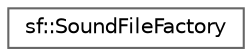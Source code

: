 digraph "Graphical Class Hierarchy"
{
 // LATEX_PDF_SIZE
  bgcolor="transparent";
  edge [fontname=Helvetica,fontsize=10,labelfontname=Helvetica,labelfontsize=10];
  node [fontname=Helvetica,fontsize=10,shape=box,height=0.2,width=0.4];
  rankdir="LR";
  Node0 [id="Node000000",label="sf::SoundFileFactory",height=0.2,width=0.4,color="grey40", fillcolor="white", style="filled",URL="$classsf_1_1_sound_file_factory.html",tooltip="Manages and instantiates sound file readers and writers."];
}
